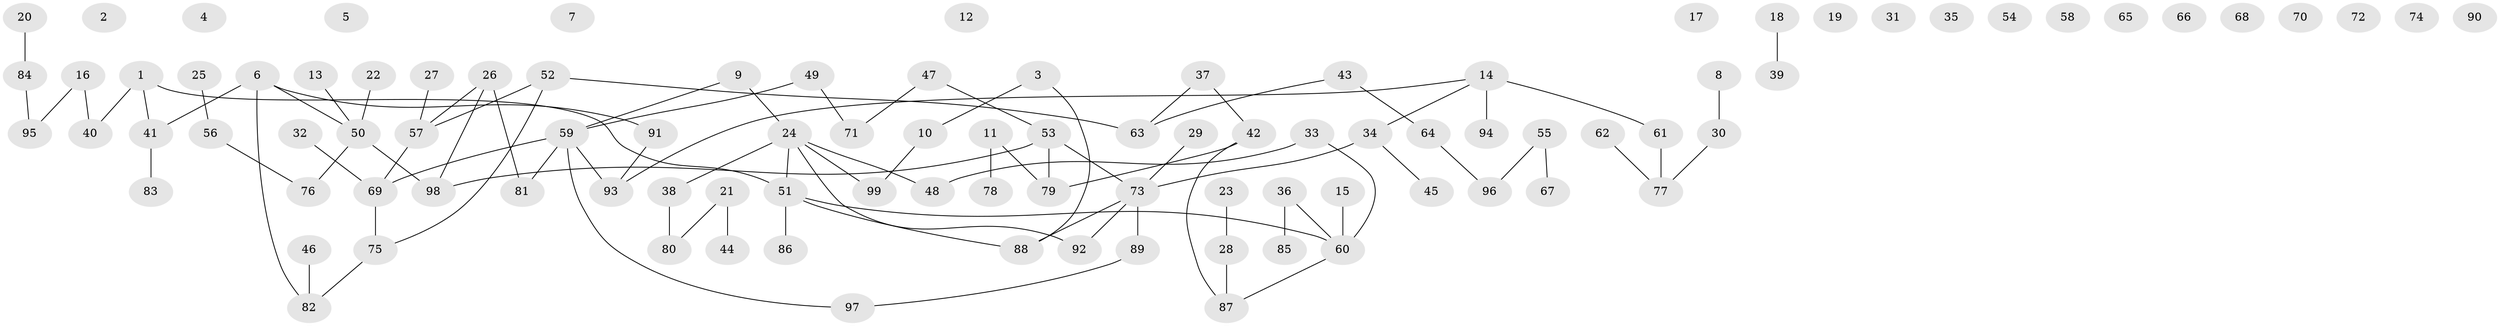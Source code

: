 // coarse degree distribution, {4: 0.1016949152542373, 0: 0.3220338983050847, 2: 0.1864406779661017, 5: 0.06779661016949153, 1: 0.23728813559322035, 6: 0.05084745762711865, 3: 0.03389830508474576}
// Generated by graph-tools (version 1.1) at 2025/16/03/04/25 18:16:25]
// undirected, 99 vertices, 93 edges
graph export_dot {
graph [start="1"]
  node [color=gray90,style=filled];
  1;
  2;
  3;
  4;
  5;
  6;
  7;
  8;
  9;
  10;
  11;
  12;
  13;
  14;
  15;
  16;
  17;
  18;
  19;
  20;
  21;
  22;
  23;
  24;
  25;
  26;
  27;
  28;
  29;
  30;
  31;
  32;
  33;
  34;
  35;
  36;
  37;
  38;
  39;
  40;
  41;
  42;
  43;
  44;
  45;
  46;
  47;
  48;
  49;
  50;
  51;
  52;
  53;
  54;
  55;
  56;
  57;
  58;
  59;
  60;
  61;
  62;
  63;
  64;
  65;
  66;
  67;
  68;
  69;
  70;
  71;
  72;
  73;
  74;
  75;
  76;
  77;
  78;
  79;
  80;
  81;
  82;
  83;
  84;
  85;
  86;
  87;
  88;
  89;
  90;
  91;
  92;
  93;
  94;
  95;
  96;
  97;
  98;
  99;
  1 -- 40;
  1 -- 41;
  1 -- 51;
  3 -- 10;
  3 -- 88;
  6 -- 41;
  6 -- 50;
  6 -- 82;
  6 -- 91;
  8 -- 30;
  9 -- 24;
  9 -- 59;
  10 -- 99;
  11 -- 78;
  11 -- 79;
  13 -- 50;
  14 -- 34;
  14 -- 61;
  14 -- 93;
  14 -- 94;
  15 -- 60;
  16 -- 40;
  16 -- 95;
  18 -- 39;
  20 -- 84;
  21 -- 44;
  21 -- 80;
  22 -- 50;
  23 -- 28;
  24 -- 38;
  24 -- 48;
  24 -- 51;
  24 -- 92;
  24 -- 99;
  25 -- 56;
  26 -- 57;
  26 -- 81;
  26 -- 98;
  27 -- 57;
  28 -- 87;
  29 -- 73;
  30 -- 77;
  32 -- 69;
  33 -- 48;
  33 -- 60;
  34 -- 45;
  34 -- 73;
  36 -- 60;
  36 -- 85;
  37 -- 42;
  37 -- 63;
  38 -- 80;
  41 -- 83;
  42 -- 79;
  42 -- 87;
  43 -- 63;
  43 -- 64;
  46 -- 82;
  47 -- 53;
  47 -- 71;
  49 -- 59;
  49 -- 71;
  50 -- 76;
  50 -- 98;
  51 -- 60;
  51 -- 86;
  51 -- 88;
  52 -- 57;
  52 -- 63;
  52 -- 75;
  53 -- 73;
  53 -- 79;
  53 -- 98;
  55 -- 67;
  55 -- 96;
  56 -- 76;
  57 -- 69;
  59 -- 69;
  59 -- 81;
  59 -- 93;
  59 -- 97;
  60 -- 87;
  61 -- 77;
  62 -- 77;
  64 -- 96;
  69 -- 75;
  73 -- 88;
  73 -- 89;
  73 -- 92;
  75 -- 82;
  84 -- 95;
  89 -- 97;
  91 -- 93;
}
